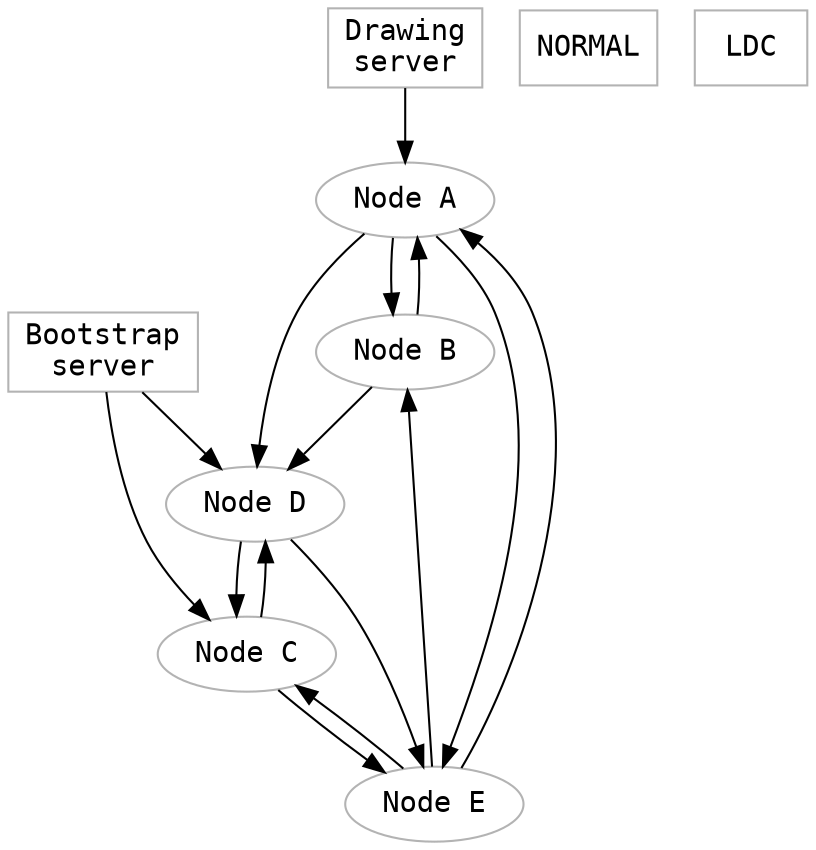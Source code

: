 #define LDC       [color = "#BF0000"]
#define NORMAL    [color = "#004280"]

#define yel_light [color = "#E6A500"]
#define yel_dark  [color = "#CC8000"]

digraph G {

      node [color = gray70, fontname = "Courier"]

      node [shape = ellipse]
      A [label = "Node A"]
      B [label = "Node B"]
      C [label = "Node C"]
      D [label = "Node D"]
      E [label = "Node E"]

      node [shape = box]
      Draw [label = "Drawing\nserver"]
      BS [label = "Bootstrap\nserver"]




      edge [len = 2]

      A -> B NORMAL
      A -> D NORMAL
      A -> E NORMAL

      B -> A NORMAL
      B -> D NORMAL

      C -> D NORMAL
      C -> E NORMAL

      D -> C NORMAL
      D -> E NORMAL

      E -> C NORMAL
      E -> B NORMAL
      E -> A NORMAL



      edge [len = 1.5]

      BS -> D LDC
      BS -> C LDC

      Draw -> A LDC
}